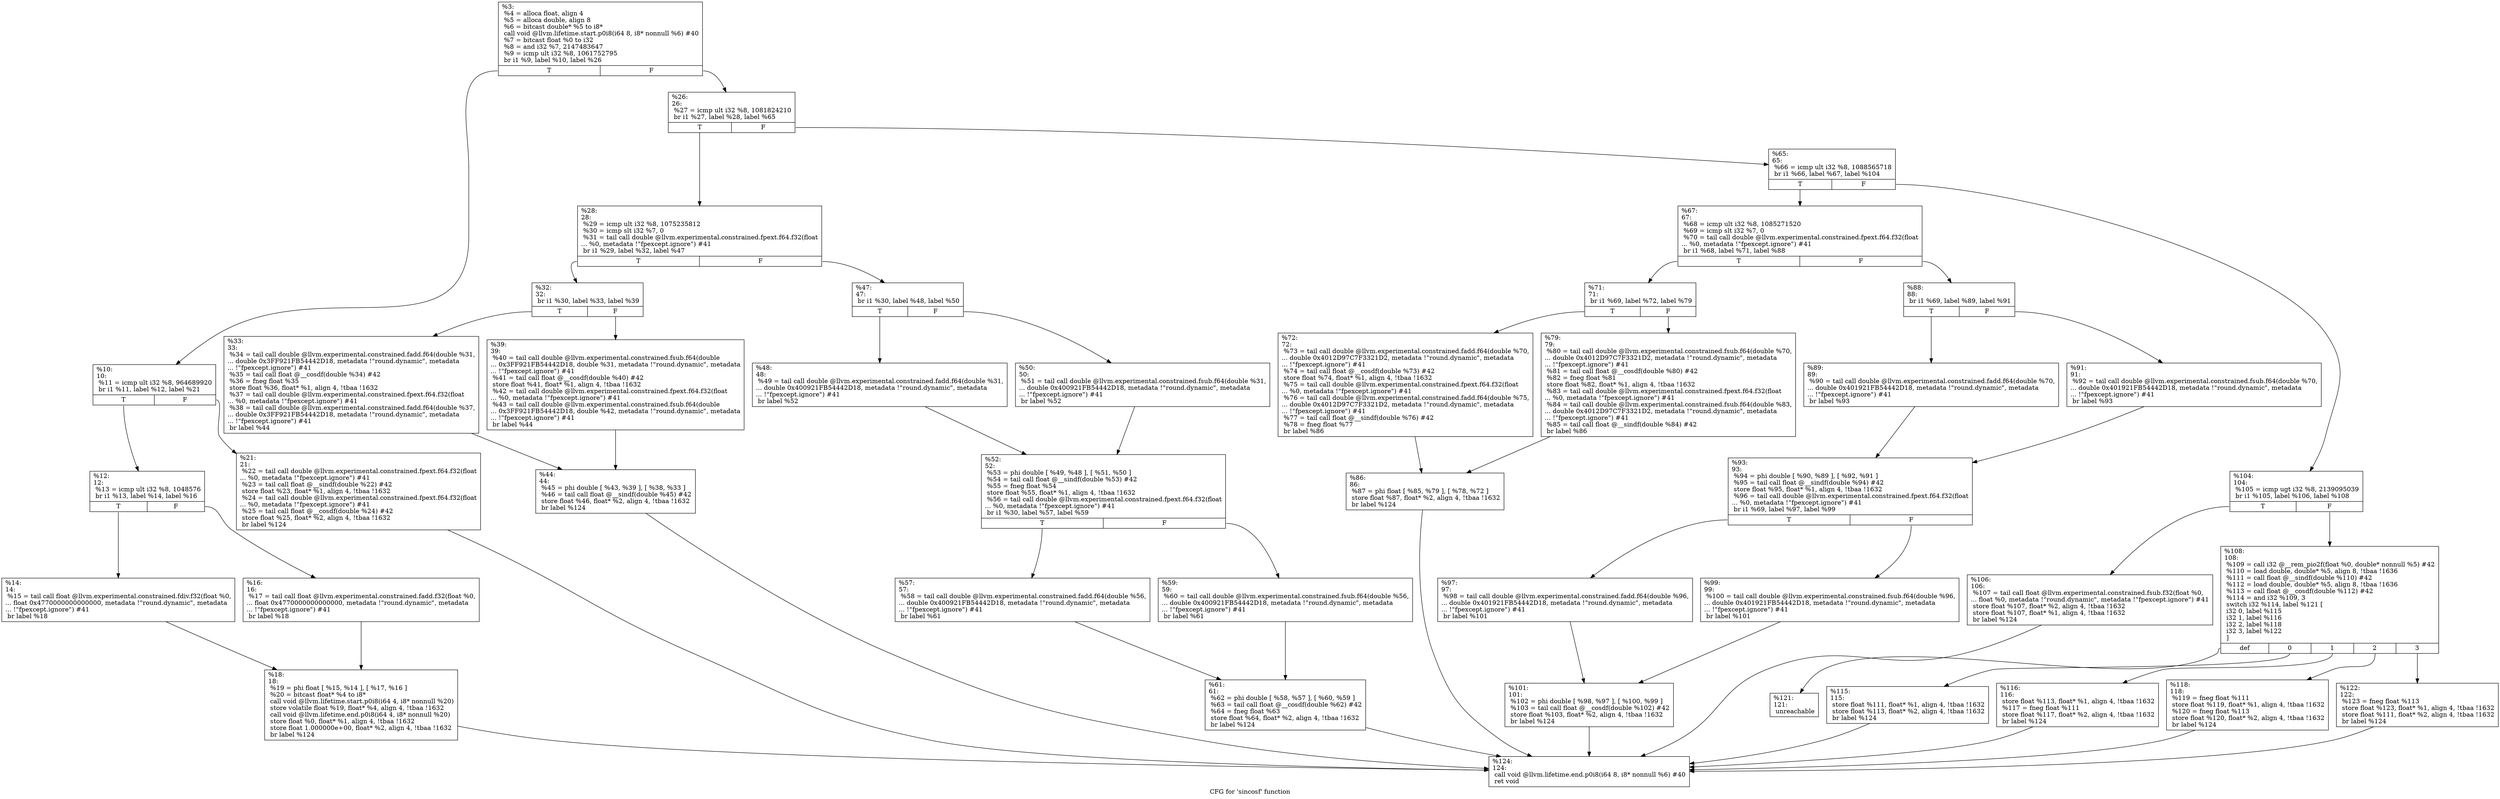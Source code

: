 digraph "CFG for 'sincosf' function" {
	label="CFG for 'sincosf' function";

	Node0x1dba9a0 [shape=record,label="{%3:\l  %4 = alloca float, align 4\l  %5 = alloca double, align 8\l  %6 = bitcast double* %5 to i8*\l  call void @llvm.lifetime.start.p0i8(i64 8, i8* nonnull %6) #40\l  %7 = bitcast float %0 to i32\l  %8 = and i32 %7, 2147483647\l  %9 = icmp ult i32 %8, 1061752795\l  br i1 %9, label %10, label %26\l|{<s0>T|<s1>F}}"];
	Node0x1dba9a0:s0 -> Node0x1dbb4d0;
	Node0x1dba9a0:s1 -> Node0x1dbb6b0;
	Node0x1dbb4d0 [shape=record,label="{%10:\l10:                                               \l  %11 = icmp ult i32 %8, 964689920\l  br i1 %11, label %12, label %21\l|{<s0>T|<s1>F}}"];
	Node0x1dbb4d0:s0 -> Node0x1dbb520;
	Node0x1dbb4d0:s1 -> Node0x1dbb660;
	Node0x1dbb520 [shape=record,label="{%12:\l12:                                               \l  %13 = icmp ult i32 %8, 1048576\l  br i1 %13, label %14, label %16\l|{<s0>T|<s1>F}}"];
	Node0x1dbb520:s0 -> Node0x1dbb570;
	Node0x1dbb520:s1 -> Node0x1dbb5c0;
	Node0x1dbb570 [shape=record,label="{%14:\l14:                                               \l  %15 = tail call float @llvm.experimental.constrained.fdiv.f32(float %0,\l... float 0x4770000000000000, metadata !\"round.dynamic\", metadata\l... !\"fpexcept.ignore\") #41\l  br label %18\l}"];
	Node0x1dbb570 -> Node0x1dbb610;
	Node0x1dbb5c0 [shape=record,label="{%16:\l16:                                               \l  %17 = tail call float @llvm.experimental.constrained.fadd.f32(float %0,\l... float 0x4770000000000000, metadata !\"round.dynamic\", metadata\l... !\"fpexcept.ignore\") #41\l  br label %18\l}"];
	Node0x1dbb5c0 -> Node0x1dbb610;
	Node0x1dbb610 [shape=record,label="{%18:\l18:                                               \l  %19 = phi float [ %15, %14 ], [ %17, %16 ]\l  %20 = bitcast float* %4 to i8*\l  call void @llvm.lifetime.start.p0i8(i64 4, i8* nonnull %20)\l  store volatile float %19, float* %4, align 4, !tbaa !1632\l  call void @llvm.lifetime.end.p0i8(i64 4, i8* nonnull %20)\l  store float %0, float* %1, align 4, !tbaa !1632\l  store float 1.000000e+00, float* %2, align 4, !tbaa !1632\l  br label %124\l}"];
	Node0x1dbb610 -> Node0x1dbc150;
	Node0x1dbb660 [shape=record,label="{%21:\l21:                                               \l  %22 = tail call double @llvm.experimental.constrained.fpext.f64.f32(float\l... %0, metadata !\"fpexcept.ignore\") #41\l  %23 = tail call float @__sindf(double %22) #42\l  store float %23, float* %1, align 4, !tbaa !1632\l  %24 = tail call double @llvm.experimental.constrained.fpext.f64.f32(float\l... %0, metadata !\"fpexcept.ignore\") #41\l  %25 = tail call float @__cosdf(double %24) #42\l  store float %25, float* %2, align 4, !tbaa !1632\l  br label %124\l}"];
	Node0x1dbb660 -> Node0x1dbc150;
	Node0x1dbb6b0 [shape=record,label="{%26:\l26:                                               \l  %27 = icmp ult i32 %8, 1081824210\l  br i1 %27, label %28, label %65\l|{<s0>T|<s1>F}}"];
	Node0x1dbb6b0:s0 -> Node0x1dbb700;
	Node0x1dbb6b0:s1 -> Node0x1dbbac0;
	Node0x1dbb700 [shape=record,label="{%28:\l28:                                               \l  %29 = icmp ult i32 %8, 1075235812\l  %30 = icmp slt i32 %7, 0\l  %31 = tail call double @llvm.experimental.constrained.fpext.f64.f32(float\l... %0, metadata !\"fpexcept.ignore\") #41\l  br i1 %29, label %32, label %47\l|{<s0>T|<s1>F}}"];
	Node0x1dbb700:s0 -> Node0x1dbb750;
	Node0x1dbb700:s1 -> Node0x1dbb890;
	Node0x1dbb750 [shape=record,label="{%32:\l32:                                               \l  br i1 %30, label %33, label %39\l|{<s0>T|<s1>F}}"];
	Node0x1dbb750:s0 -> Node0x1dbb7a0;
	Node0x1dbb750:s1 -> Node0x1dbb7f0;
	Node0x1dbb7a0 [shape=record,label="{%33:\l33:                                               \l  %34 = tail call double @llvm.experimental.constrained.fadd.f64(double %31,\l... double 0x3FF921FB54442D18, metadata !\"round.dynamic\", metadata\l... !\"fpexcept.ignore\") #41\l  %35 = tail call float @__cosdf(double %34) #42\l  %36 = fneg float %35\l  store float %36, float* %1, align 4, !tbaa !1632\l  %37 = tail call double @llvm.experimental.constrained.fpext.f64.f32(float\l... %0, metadata !\"fpexcept.ignore\") #41\l  %38 = tail call double @llvm.experimental.constrained.fadd.f64(double %37,\l... double 0x3FF921FB54442D18, metadata !\"round.dynamic\", metadata\l... !\"fpexcept.ignore\") #41\l  br label %44\l}"];
	Node0x1dbb7a0 -> Node0x1dbb840;
	Node0x1dbb7f0 [shape=record,label="{%39:\l39:                                               \l  %40 = tail call double @llvm.experimental.constrained.fsub.f64(double\l... 0x3FF921FB54442D18, double %31, metadata !\"round.dynamic\", metadata\l... !\"fpexcept.ignore\") #41\l  %41 = tail call float @__cosdf(double %40) #42\l  store float %41, float* %1, align 4, !tbaa !1632\l  %42 = tail call double @llvm.experimental.constrained.fpext.f64.f32(float\l... %0, metadata !\"fpexcept.ignore\") #41\l  %43 = tail call double @llvm.experimental.constrained.fsub.f64(double\l... 0x3FF921FB54442D18, double %42, metadata !\"round.dynamic\", metadata\l... !\"fpexcept.ignore\") #41\l  br label %44\l}"];
	Node0x1dbb7f0 -> Node0x1dbb840;
	Node0x1dbb840 [shape=record,label="{%44:\l44:                                               \l  %45 = phi double [ %43, %39 ], [ %38, %33 ]\l  %46 = tail call float @__sindf(double %45) #42\l  store float %46, float* %2, align 4, !tbaa !1632\l  br label %124\l}"];
	Node0x1dbb840 -> Node0x1dbc150;
	Node0x1dbb890 [shape=record,label="{%47:\l47:                                               \l  br i1 %30, label %48, label %50\l|{<s0>T|<s1>F}}"];
	Node0x1dbb890:s0 -> Node0x1dbb8e0;
	Node0x1dbb890:s1 -> Node0x1dbb930;
	Node0x1dbb8e0 [shape=record,label="{%48:\l48:                                               \l  %49 = tail call double @llvm.experimental.constrained.fadd.f64(double %31,\l... double 0x400921FB54442D18, metadata !\"round.dynamic\", metadata\l... !\"fpexcept.ignore\") #41\l  br label %52\l}"];
	Node0x1dbb8e0 -> Node0x1dbb980;
	Node0x1dbb930 [shape=record,label="{%50:\l50:                                               \l  %51 = tail call double @llvm.experimental.constrained.fsub.f64(double %31,\l... double 0x400921FB54442D18, metadata !\"round.dynamic\", metadata\l... !\"fpexcept.ignore\") #41\l  br label %52\l}"];
	Node0x1dbb930 -> Node0x1dbb980;
	Node0x1dbb980 [shape=record,label="{%52:\l52:                                               \l  %53 = phi double [ %49, %48 ], [ %51, %50 ]\l  %54 = tail call float @__sindf(double %53) #42\l  %55 = fneg float %54\l  store float %55, float* %1, align 4, !tbaa !1632\l  %56 = tail call double @llvm.experimental.constrained.fpext.f64.f32(float\l... %0, metadata !\"fpexcept.ignore\") #41\l  br i1 %30, label %57, label %59\l|{<s0>T|<s1>F}}"];
	Node0x1dbb980:s0 -> Node0x1dbb9d0;
	Node0x1dbb980:s1 -> Node0x1dbba20;
	Node0x1dbb9d0 [shape=record,label="{%57:\l57:                                               \l  %58 = tail call double @llvm.experimental.constrained.fadd.f64(double %56,\l... double 0x400921FB54442D18, metadata !\"round.dynamic\", metadata\l... !\"fpexcept.ignore\") #41\l  br label %61\l}"];
	Node0x1dbb9d0 -> Node0x1dbba70;
	Node0x1dbba20 [shape=record,label="{%59:\l59:                                               \l  %60 = tail call double @llvm.experimental.constrained.fsub.f64(double %56,\l... double 0x400921FB54442D18, metadata !\"round.dynamic\", metadata\l... !\"fpexcept.ignore\") #41\l  br label %61\l}"];
	Node0x1dbba20 -> Node0x1dbba70;
	Node0x1dbba70 [shape=record,label="{%61:\l61:                                               \l  %62 = phi double [ %58, %57 ], [ %60, %59 ]\l  %63 = tail call float @__cosdf(double %62) #42\l  %64 = fneg float %63\l  store float %64, float* %2, align 4, !tbaa !1632\l  br label %124\l}"];
	Node0x1dbba70 -> Node0x1dbc150;
	Node0x1dbbac0 [shape=record,label="{%65:\l65:                                               \l  %66 = icmp ult i32 %8, 1088565718\l  br i1 %66, label %67, label %104\l|{<s0>T|<s1>F}}"];
	Node0x1dbbac0:s0 -> Node0x1dbbb10;
	Node0x1dbbac0:s1 -> Node0x1dbbed0;
	Node0x1dbbb10 [shape=record,label="{%67:\l67:                                               \l  %68 = icmp ult i32 %8, 1085271520\l  %69 = icmp slt i32 %7, 0\l  %70 = tail call double @llvm.experimental.constrained.fpext.f64.f32(float\l... %0, metadata !\"fpexcept.ignore\") #41\l  br i1 %68, label %71, label %88\l|{<s0>T|<s1>F}}"];
	Node0x1dbbb10:s0 -> Node0x1dbbb60;
	Node0x1dbbb10:s1 -> Node0x1dbbca0;
	Node0x1dbbb60 [shape=record,label="{%71:\l71:                                               \l  br i1 %69, label %72, label %79\l|{<s0>T|<s1>F}}"];
	Node0x1dbbb60:s0 -> Node0x1dbbbb0;
	Node0x1dbbb60:s1 -> Node0x1dbbc00;
	Node0x1dbbbb0 [shape=record,label="{%72:\l72:                                               \l  %73 = tail call double @llvm.experimental.constrained.fadd.f64(double %70,\l... double 0x4012D97C7F3321D2, metadata !\"round.dynamic\", metadata\l... !\"fpexcept.ignore\") #41\l  %74 = tail call float @__cosdf(double %73) #42\l  store float %74, float* %1, align 4, !tbaa !1632\l  %75 = tail call double @llvm.experimental.constrained.fpext.f64.f32(float\l... %0, metadata !\"fpexcept.ignore\") #41\l  %76 = tail call double @llvm.experimental.constrained.fadd.f64(double %75,\l... double 0x4012D97C7F3321D2, metadata !\"round.dynamic\", metadata\l... !\"fpexcept.ignore\") #41\l  %77 = tail call float @__sindf(double %76) #42\l  %78 = fneg float %77\l  br label %86\l}"];
	Node0x1dbbbb0 -> Node0x1dbbc50;
	Node0x1dbbc00 [shape=record,label="{%79:\l79:                                               \l  %80 = tail call double @llvm.experimental.constrained.fsub.f64(double %70,\l... double 0x4012D97C7F3321D2, metadata !\"round.dynamic\", metadata\l... !\"fpexcept.ignore\") #41\l  %81 = tail call float @__cosdf(double %80) #42\l  %82 = fneg float %81\l  store float %82, float* %1, align 4, !tbaa !1632\l  %83 = tail call double @llvm.experimental.constrained.fpext.f64.f32(float\l... %0, metadata !\"fpexcept.ignore\") #41\l  %84 = tail call double @llvm.experimental.constrained.fsub.f64(double %83,\l... double 0x4012D97C7F3321D2, metadata !\"round.dynamic\", metadata\l... !\"fpexcept.ignore\") #41\l  %85 = tail call float @__sindf(double %84) #42\l  br label %86\l}"];
	Node0x1dbbc00 -> Node0x1dbbc50;
	Node0x1dbbc50 [shape=record,label="{%86:\l86:                                               \l  %87 = phi float [ %85, %79 ], [ %78, %72 ]\l  store float %87, float* %2, align 4, !tbaa !1632\l  br label %124\l}"];
	Node0x1dbbc50 -> Node0x1dbc150;
	Node0x1dbbca0 [shape=record,label="{%88:\l88:                                               \l  br i1 %69, label %89, label %91\l|{<s0>T|<s1>F}}"];
	Node0x1dbbca0:s0 -> Node0x1dbbcf0;
	Node0x1dbbca0:s1 -> Node0x1dbbd40;
	Node0x1dbbcf0 [shape=record,label="{%89:\l89:                                               \l  %90 = tail call double @llvm.experimental.constrained.fadd.f64(double %70,\l... double 0x401921FB54442D18, metadata !\"round.dynamic\", metadata\l... !\"fpexcept.ignore\") #41\l  br label %93\l}"];
	Node0x1dbbcf0 -> Node0x1dbbd90;
	Node0x1dbbd40 [shape=record,label="{%91:\l91:                                               \l  %92 = tail call double @llvm.experimental.constrained.fsub.f64(double %70,\l... double 0x401921FB54442D18, metadata !\"round.dynamic\", metadata\l... !\"fpexcept.ignore\") #41\l  br label %93\l}"];
	Node0x1dbbd40 -> Node0x1dbbd90;
	Node0x1dbbd90 [shape=record,label="{%93:\l93:                                               \l  %94 = phi double [ %90, %89 ], [ %92, %91 ]\l  %95 = tail call float @__sindf(double %94) #42\l  store float %95, float* %1, align 4, !tbaa !1632\l  %96 = tail call double @llvm.experimental.constrained.fpext.f64.f32(float\l... %0, metadata !\"fpexcept.ignore\") #41\l  br i1 %69, label %97, label %99\l|{<s0>T|<s1>F}}"];
	Node0x1dbbd90:s0 -> Node0x1dbbde0;
	Node0x1dbbd90:s1 -> Node0x1dbbe30;
	Node0x1dbbde0 [shape=record,label="{%97:\l97:                                               \l  %98 = tail call double @llvm.experimental.constrained.fadd.f64(double %96,\l... double 0x401921FB54442D18, metadata !\"round.dynamic\", metadata\l... !\"fpexcept.ignore\") #41\l  br label %101\l}"];
	Node0x1dbbde0 -> Node0x1dbbe80;
	Node0x1dbbe30 [shape=record,label="{%99:\l99:                                               \l  %100 = tail call double @llvm.experimental.constrained.fsub.f64(double %96,\l... double 0x401921FB54442D18, metadata !\"round.dynamic\", metadata\l... !\"fpexcept.ignore\") #41\l  br label %101\l}"];
	Node0x1dbbe30 -> Node0x1dbbe80;
	Node0x1dbbe80 [shape=record,label="{%101:\l101:                                              \l  %102 = phi double [ %98, %97 ], [ %100, %99 ]\l  %103 = tail call float @__cosdf(double %102) #42\l  store float %103, float* %2, align 4, !tbaa !1632\l  br label %124\l}"];
	Node0x1dbbe80 -> Node0x1dbc150;
	Node0x1dbbed0 [shape=record,label="{%104:\l104:                                              \l  %105 = icmp ugt i32 %8, 2139095039\l  br i1 %105, label %106, label %108\l|{<s0>T|<s1>F}}"];
	Node0x1dbbed0:s0 -> Node0x1dbbf20;
	Node0x1dbbed0:s1 -> Node0x1dbbf70;
	Node0x1dbbf20 [shape=record,label="{%106:\l106:                                              \l  %107 = tail call float @llvm.experimental.constrained.fsub.f32(float %0,\l... float %0, metadata !\"round.dynamic\", metadata !\"fpexcept.ignore\") #41\l  store float %107, float* %2, align 4, !tbaa !1632\l  store float %107, float* %1, align 4, !tbaa !1632\l  br label %124\l}"];
	Node0x1dbbf20 -> Node0x1dbc150;
	Node0x1dbbf70 [shape=record,label="{%108:\l108:                                              \l  %109 = call i32 @__rem_pio2f(float %0, double* nonnull %5) #42\l  %110 = load double, double* %5, align 8, !tbaa !1636\l  %111 = call float @__sindf(double %110) #42\l  %112 = load double, double* %5, align 8, !tbaa !1636\l  %113 = call float @__cosdf(double %112) #42\l  %114 = and i32 %109, 3\l  switch i32 %114, label %121 [\l    i32 0, label %115\l    i32 1, label %116\l    i32 2, label %118\l    i32 3, label %122\l  ]\l|{<s0>def|<s1>0|<s2>1|<s3>2|<s4>3}}"];
	Node0x1dbbf70:s0 -> Node0x1dbc0b0;
	Node0x1dbbf70:s1 -> Node0x1dbbfc0;
	Node0x1dbbf70:s2 -> Node0x1dbc010;
	Node0x1dbbf70:s3 -> Node0x1dbc060;
	Node0x1dbbf70:s4 -> Node0x1dbc100;
	Node0x1dbbfc0 [shape=record,label="{%115:\l115:                                              \l  store float %111, float* %1, align 4, !tbaa !1632\l  store float %113, float* %2, align 4, !tbaa !1632\l  br label %124\l}"];
	Node0x1dbbfc0 -> Node0x1dbc150;
	Node0x1dbc010 [shape=record,label="{%116:\l116:                                              \l  store float %113, float* %1, align 4, !tbaa !1632\l  %117 = fneg float %111\l  store float %117, float* %2, align 4, !tbaa !1632\l  br label %124\l}"];
	Node0x1dbc010 -> Node0x1dbc150;
	Node0x1dbc060 [shape=record,label="{%118:\l118:                                              \l  %119 = fneg float %111\l  store float %119, float* %1, align 4, !tbaa !1632\l  %120 = fneg float %113\l  store float %120, float* %2, align 4, !tbaa !1632\l  br label %124\l}"];
	Node0x1dbc060 -> Node0x1dbc150;
	Node0x1dbc0b0 [shape=record,label="{%121:\l121:                                              \l  unreachable\l}"];
	Node0x1dbc100 [shape=record,label="{%122:\l122:                                              \l  %123 = fneg float %113\l  store float %123, float* %1, align 4, !tbaa !1632\l  store float %111, float* %2, align 4, !tbaa !1632\l  br label %124\l}"];
	Node0x1dbc100 -> Node0x1dbc150;
	Node0x1dbc150 [shape=record,label="{%124:\l124:                                              \l  call void @llvm.lifetime.end.p0i8(i64 8, i8* nonnull %6) #40\l  ret void\l}"];
}
